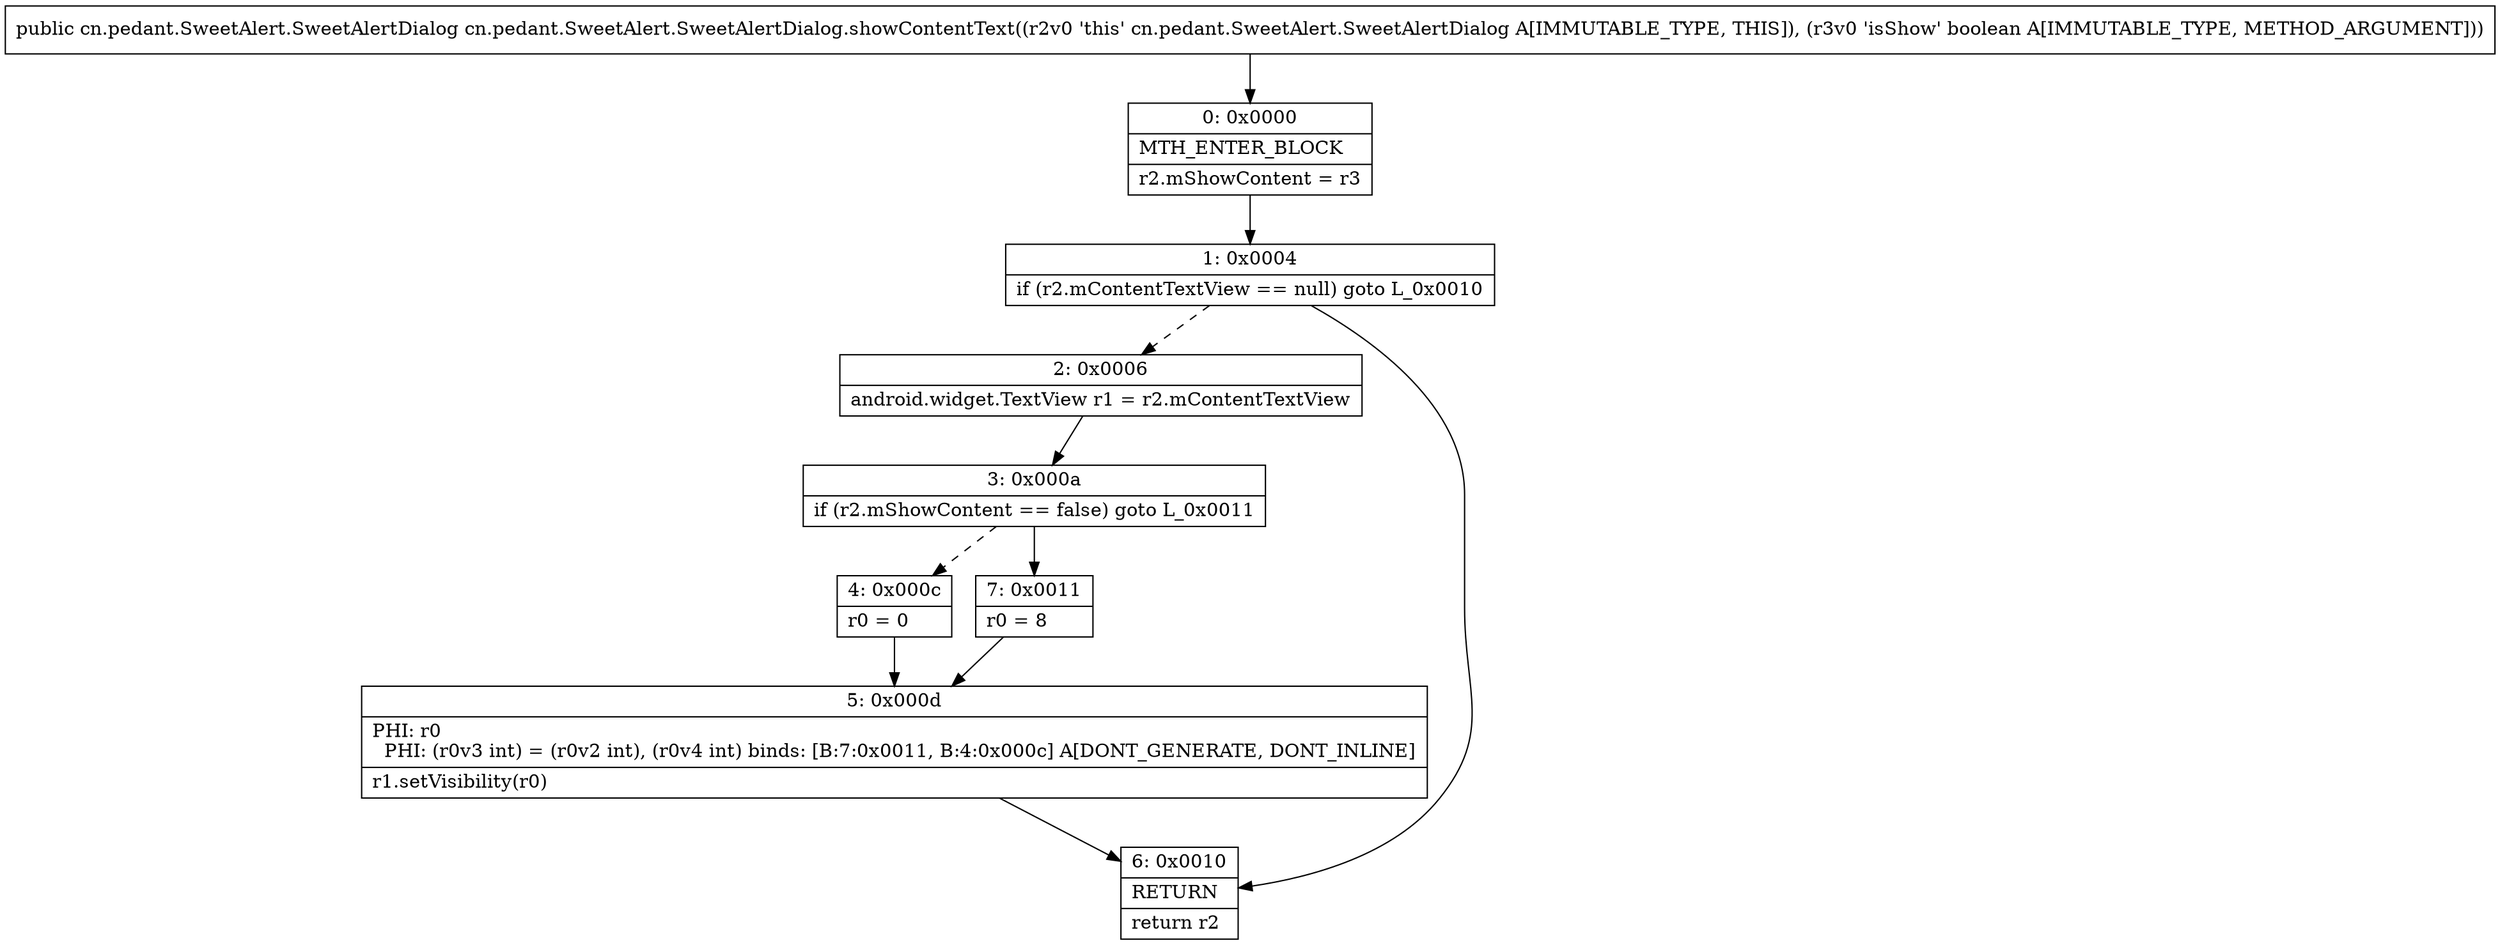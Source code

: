 digraph "CFG forcn.pedant.SweetAlert.SweetAlertDialog.showContentText(Z)Lcn\/pedant\/SweetAlert\/SweetAlertDialog;" {
Node_0 [shape=record,label="{0\:\ 0x0000|MTH_ENTER_BLOCK\l|r2.mShowContent = r3\l}"];
Node_1 [shape=record,label="{1\:\ 0x0004|if (r2.mContentTextView == null) goto L_0x0010\l}"];
Node_2 [shape=record,label="{2\:\ 0x0006|android.widget.TextView r1 = r2.mContentTextView\l}"];
Node_3 [shape=record,label="{3\:\ 0x000a|if (r2.mShowContent == false) goto L_0x0011\l}"];
Node_4 [shape=record,label="{4\:\ 0x000c|r0 = 0\l}"];
Node_5 [shape=record,label="{5\:\ 0x000d|PHI: r0 \l  PHI: (r0v3 int) = (r0v2 int), (r0v4 int) binds: [B:7:0x0011, B:4:0x000c] A[DONT_GENERATE, DONT_INLINE]\l|r1.setVisibility(r0)\l}"];
Node_6 [shape=record,label="{6\:\ 0x0010|RETURN\l|return r2\l}"];
Node_7 [shape=record,label="{7\:\ 0x0011|r0 = 8\l}"];
MethodNode[shape=record,label="{public cn.pedant.SweetAlert.SweetAlertDialog cn.pedant.SweetAlert.SweetAlertDialog.showContentText((r2v0 'this' cn.pedant.SweetAlert.SweetAlertDialog A[IMMUTABLE_TYPE, THIS]), (r3v0 'isShow' boolean A[IMMUTABLE_TYPE, METHOD_ARGUMENT])) }"];
MethodNode -> Node_0;
Node_0 -> Node_1;
Node_1 -> Node_2[style=dashed];
Node_1 -> Node_6;
Node_2 -> Node_3;
Node_3 -> Node_4[style=dashed];
Node_3 -> Node_7;
Node_4 -> Node_5;
Node_5 -> Node_6;
Node_7 -> Node_5;
}

